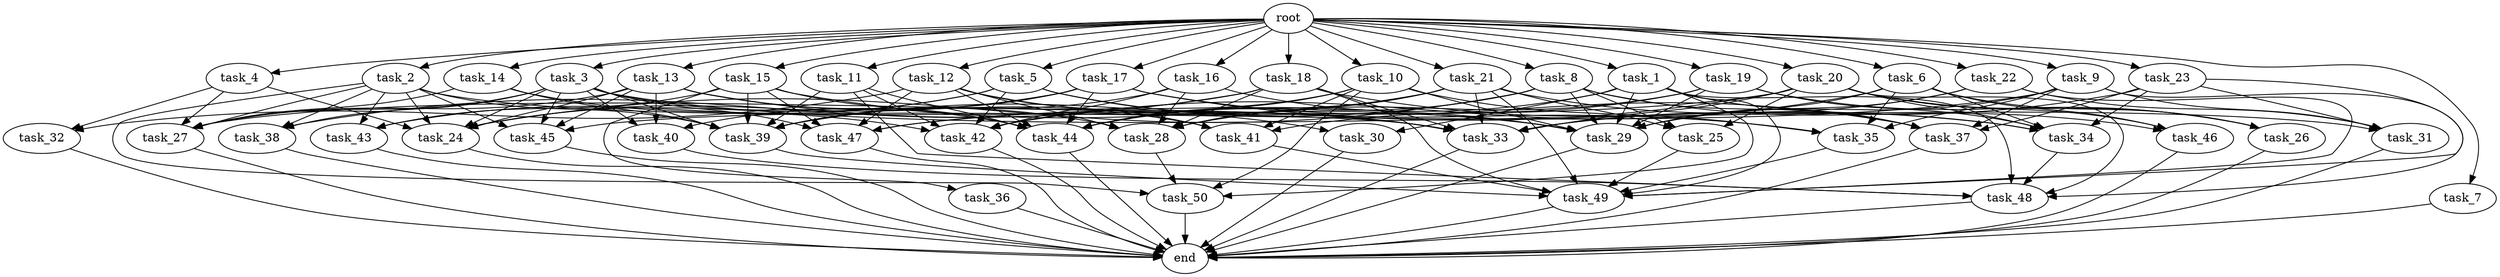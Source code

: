 digraph G {
  root [size="0.000000e+00"];
  task_1 [size="4.257645e+10"];
  task_2 [size="5.497964e+10"];
  task_3 [size="5.327267e+10"];
  task_4 [size="7.462892e+10"];
  task_5 [size="2.411627e+10"];
  task_6 [size="6.611153e+10"];
  task_7 [size="7.550778e+10"];
  task_8 [size="5.175324e+10"];
  task_9 [size="5.026634e+10"];
  task_10 [size="5.338465e+10"];
  task_11 [size="5.822750e+09"];
  task_12 [size="1.609119e+10"];
  task_13 [size="2.124240e+10"];
  task_14 [size="9.461014e+09"];
  task_15 [size="9.676155e+10"];
  task_16 [size="8.008241e+10"];
  task_17 [size="4.224794e+10"];
  task_18 [size="8.822095e+10"];
  task_19 [size="1.278671e+10"];
  task_20 [size="2.721948e+10"];
  task_21 [size="4.953883e+10"];
  task_22 [size="5.084403e+10"];
  task_23 [size="4.879880e+09"];
  task_24 [size="3.276206e+09"];
  task_25 [size="3.278464e+10"];
  task_26 [size="5.184367e+09"];
  task_27 [size="1.422788e+09"];
  task_28 [size="9.071446e+09"];
  task_29 [size="2.939518e+10"];
  task_30 [size="1.222380e+10"];
  task_31 [size="3.155522e+10"];
  task_32 [size="7.874830e+10"];
  task_33 [size="7.685896e+10"];
  task_34 [size="1.309480e+09"];
  task_35 [size="2.567283e+09"];
  task_36 [size="9.163733e+10"];
  task_37 [size="6.715555e+10"];
  task_38 [size="9.661794e+10"];
  task_39 [size="9.252238e+10"];
  task_40 [size="4.507996e+10"];
  task_41 [size="5.191007e+10"];
  task_42 [size="9.381908e+10"];
  task_43 [size="2.577074e+10"];
  task_44 [size="4.410838e+10"];
  task_45 [size="7.583005e+10"];
  task_46 [size="2.318694e+10"];
  task_47 [size="3.090993e+10"];
  task_48 [size="4.961972e+10"];
  task_49 [size="2.440872e+10"];
  task_50 [size="4.019447e+10"];
  end [size="0.000000e+00"];

  root -> task_1 [size="1.000000e-12"];
  root -> task_2 [size="1.000000e-12"];
  root -> task_3 [size="1.000000e-12"];
  root -> task_4 [size="1.000000e-12"];
  root -> task_5 [size="1.000000e-12"];
  root -> task_6 [size="1.000000e-12"];
  root -> task_7 [size="1.000000e-12"];
  root -> task_8 [size="1.000000e-12"];
  root -> task_9 [size="1.000000e-12"];
  root -> task_10 [size="1.000000e-12"];
  root -> task_11 [size="1.000000e-12"];
  root -> task_12 [size="1.000000e-12"];
  root -> task_13 [size="1.000000e-12"];
  root -> task_14 [size="1.000000e-12"];
  root -> task_15 [size="1.000000e-12"];
  root -> task_16 [size="1.000000e-12"];
  root -> task_17 [size="1.000000e-12"];
  root -> task_18 [size="1.000000e-12"];
  root -> task_19 [size="1.000000e-12"];
  root -> task_20 [size="1.000000e-12"];
  root -> task_21 [size="1.000000e-12"];
  root -> task_22 [size="1.000000e-12"];
  root -> task_23 [size="1.000000e-12"];
  task_1 -> task_29 [size="2.939518e+07"];
  task_1 -> task_30 [size="6.111899e+07"];
  task_1 -> task_37 [size="1.343111e+08"];
  task_1 -> task_44 [size="4.900931e+07"];
  task_1 -> task_48 [size="8.269954e+07"];
  task_1 -> task_49 [size="2.712080e+07"];
  task_1 -> task_50 [size="1.004862e+08"];
  task_2 -> task_24 [size="4.680294e+06"];
  task_2 -> task_27 [size="2.371314e+06"];
  task_2 -> task_33 [size="9.607370e+07"];
  task_2 -> task_38 [size="3.220598e+08"];
  task_2 -> task_39 [size="1.028026e+08"];
  task_2 -> task_43 [size="8.590247e+07"];
  task_2 -> task_45 [size="1.895751e+08"];
  task_2 -> task_50 [size="1.004862e+08"];
  task_3 -> task_24 [size="4.680294e+06"];
  task_3 -> task_27 [size="2.371314e+06"];
  task_3 -> task_31 [size="7.888805e+07"];
  task_3 -> task_38 [size="3.220598e+08"];
  task_3 -> task_39 [size="1.028026e+08"];
  task_3 -> task_40 [size="1.502665e+08"];
  task_3 -> task_44 [size="4.900931e+07"];
  task_3 -> task_45 [size="1.895751e+08"];
  task_3 -> task_47 [size="6.181986e+07"];
  task_4 -> task_24 [size="4.680294e+06"];
  task_4 -> task_27 [size="2.371314e+06"];
  task_4 -> task_32 [size="3.937415e+08"];
  task_5 -> task_24 [size="4.680294e+06"];
  task_5 -> task_29 [size="2.939518e+07"];
  task_5 -> task_33 [size="9.607370e+07"];
  task_5 -> task_42 [size="1.563651e+08"];
  task_5 -> task_43 [size="8.590247e+07"];
  task_6 -> task_26 [size="1.728122e+07"];
  task_6 -> task_29 [size="2.939518e+07"];
  task_6 -> task_34 [size="2.182467e+06"];
  task_6 -> task_35 [size="6.418209e+06"];
  task_6 -> task_42 [size="1.563651e+08"];
  task_6 -> task_46 [size="7.728979e+07"];
  task_7 -> end [size="1.000000e-12"];
  task_8 -> task_24 [size="4.680294e+06"];
  task_8 -> task_25 [size="1.092821e+08"];
  task_8 -> task_29 [size="2.939518e+07"];
  task_8 -> task_37 [size="1.343111e+08"];
  task_8 -> task_39 [size="1.028026e+08"];
  task_8 -> task_44 [size="4.900931e+07"];
  task_8 -> task_46 [size="7.728979e+07"];
  task_9 -> task_29 [size="2.939518e+07"];
  task_9 -> task_31 [size="7.888805e+07"];
  task_9 -> task_35 [size="6.418209e+06"];
  task_9 -> task_37 [size="1.343111e+08"];
  task_9 -> task_45 [size="1.895751e+08"];
  task_9 -> task_48 [size="8.269954e+07"];
  task_10 -> task_29 [size="2.939518e+07"];
  task_10 -> task_35 [size="6.418209e+06"];
  task_10 -> task_41 [size="1.297752e+08"];
  task_10 -> task_42 [size="1.563651e+08"];
  task_10 -> task_44 [size="4.900931e+07"];
  task_10 -> task_50 [size="1.004862e+08"];
  task_11 -> task_39 [size="1.028026e+08"];
  task_11 -> task_42 [size="1.563651e+08"];
  task_11 -> task_44 [size="4.900931e+07"];
  task_11 -> task_48 [size="8.269954e+07"];
  task_12 -> task_28 [size="1.511908e+07"];
  task_12 -> task_30 [size="6.111899e+07"];
  task_12 -> task_32 [size="3.937415e+08"];
  task_12 -> task_41 [size="1.297752e+08"];
  task_12 -> task_44 [size="4.900931e+07"];
  task_12 -> task_47 [size="6.181986e+07"];
  task_13 -> task_24 [size="4.680294e+06"];
  task_13 -> task_27 [size="2.371314e+06"];
  task_13 -> task_28 [size="1.511908e+07"];
  task_13 -> task_33 [size="9.607370e+07"];
  task_13 -> task_40 [size="1.502665e+08"];
  task_13 -> task_41 [size="1.297752e+08"];
  task_13 -> task_45 [size="1.895751e+08"];
  task_14 -> task_27 [size="2.371314e+06"];
  task_14 -> task_39 [size="1.028026e+08"];
  task_14 -> task_42 [size="1.563651e+08"];
  task_15 -> task_29 [size="2.939518e+07"];
  task_15 -> task_36 [size="9.163733e+08"];
  task_15 -> task_39 [size="1.028026e+08"];
  task_15 -> task_43 [size="8.590247e+07"];
  task_15 -> task_44 [size="4.900931e+07"];
  task_15 -> task_47 [size="6.181986e+07"];
  task_16 -> task_28 [size="1.511908e+07"];
  task_16 -> task_29 [size="2.939518e+07"];
  task_16 -> task_39 [size="1.028026e+08"];
  task_16 -> task_42 [size="1.563651e+08"];
  task_17 -> task_24 [size="4.680294e+06"];
  task_17 -> task_35 [size="6.418209e+06"];
  task_17 -> task_37 [size="1.343111e+08"];
  task_17 -> task_39 [size="1.028026e+08"];
  task_17 -> task_40 [size="1.502665e+08"];
  task_17 -> task_44 [size="4.900931e+07"];
  task_18 -> task_28 [size="1.511908e+07"];
  task_18 -> task_33 [size="9.607370e+07"];
  task_18 -> task_34 [size="2.182467e+06"];
  task_18 -> task_38 [size="3.220598e+08"];
  task_18 -> task_39 [size="1.028026e+08"];
  task_18 -> task_49 [size="2.712080e+07"];
  task_19 -> task_26 [size="1.728122e+07"];
  task_19 -> task_28 [size="1.511908e+07"];
  task_19 -> task_29 [size="2.939518e+07"];
  task_19 -> task_34 [size="2.182467e+06"];
  task_19 -> task_41 [size="1.297752e+08"];
  task_20 -> task_25 [size="1.092821e+08"];
  task_20 -> task_26 [size="1.728122e+07"];
  task_20 -> task_27 [size="2.371314e+06"];
  task_20 -> task_33 [size="9.607370e+07"];
  task_20 -> task_34 [size="2.182467e+06"];
  task_20 -> task_46 [size="7.728979e+07"];
  task_20 -> task_47 [size="6.181986e+07"];
  task_20 -> task_48 [size="8.269954e+07"];
  task_21 -> task_25 [size="1.092821e+08"];
  task_21 -> task_28 [size="1.511908e+07"];
  task_21 -> task_33 [size="9.607370e+07"];
  task_21 -> task_34 [size="2.182467e+06"];
  task_21 -> task_44 [size="4.900931e+07"];
  task_21 -> task_47 [size="6.181986e+07"];
  task_21 -> task_49 [size="2.712080e+07"];
  task_22 -> task_29 [size="2.939518e+07"];
  task_22 -> task_31 [size="7.888805e+07"];
  task_22 -> task_33 [size="9.607370e+07"];
  task_22 -> task_49 [size="2.712080e+07"];
  task_23 -> task_31 [size="7.888805e+07"];
  task_23 -> task_33 [size="9.607370e+07"];
  task_23 -> task_34 [size="2.182467e+06"];
  task_23 -> task_37 [size="1.343111e+08"];
  task_23 -> task_49 [size="2.712080e+07"];
  task_24 -> end [size="1.000000e-12"];
  task_25 -> task_49 [size="2.712080e+07"];
  task_26 -> end [size="1.000000e-12"];
  task_27 -> end [size="1.000000e-12"];
  task_28 -> task_50 [size="1.004862e+08"];
  task_29 -> end [size="1.000000e-12"];
  task_30 -> end [size="1.000000e-12"];
  task_31 -> end [size="1.000000e-12"];
  task_32 -> end [size="1.000000e-12"];
  task_33 -> end [size="1.000000e-12"];
  task_34 -> task_48 [size="8.269954e+07"];
  task_35 -> task_49 [size="2.712080e+07"];
  task_36 -> end [size="1.000000e-12"];
  task_37 -> end [size="1.000000e-12"];
  task_38 -> end [size="1.000000e-12"];
  task_39 -> task_49 [size="2.712080e+07"];
  task_40 -> task_48 [size="8.269954e+07"];
  task_41 -> task_49 [size="2.712080e+07"];
  task_42 -> end [size="1.000000e-12"];
  task_43 -> end [size="1.000000e-12"];
  task_44 -> end [size="1.000000e-12"];
  task_45 -> end [size="1.000000e-12"];
  task_46 -> end [size="1.000000e-12"];
  task_47 -> end [size="1.000000e-12"];
  task_48 -> end [size="1.000000e-12"];
  task_49 -> end [size="1.000000e-12"];
  task_50 -> end [size="1.000000e-12"];
}
